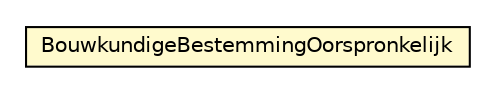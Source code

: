 #!/usr/local/bin/dot
#
# Class diagram 
# Generated by UMLGraph version R5_6-24-gf6e263 (http://www.umlgraph.org/)
#

digraph G {
	edge [fontname="Helvetica",fontsize=10,labelfontname="Helvetica",labelfontsize=10];
	node [fontname="Helvetica",fontsize=10,shape=plaintext];
	nodesep=0.25;
	ranksep=0.5;
	// nl.egem.stuf.sector.bg._0204.VBOFund.BouwkundigeBestemmingOorspronkelijk
	c214095 [label=<<table title="nl.egem.stuf.sector.bg._0204.VBOFund.BouwkundigeBestemmingOorspronkelijk" border="0" cellborder="1" cellspacing="0" cellpadding="2" port="p" bgcolor="lemonChiffon" href="./VBOFund.BouwkundigeBestemmingOorspronkelijk.html">
		<tr><td><table border="0" cellspacing="0" cellpadding="1">
<tr><td align="center" balign="center"> BouwkundigeBestemmingOorspronkelijk </td></tr>
		</table></td></tr>
		</table>>, URL="./VBOFund.BouwkundigeBestemmingOorspronkelijk.html", fontname="Helvetica", fontcolor="black", fontsize=10.0];
}

